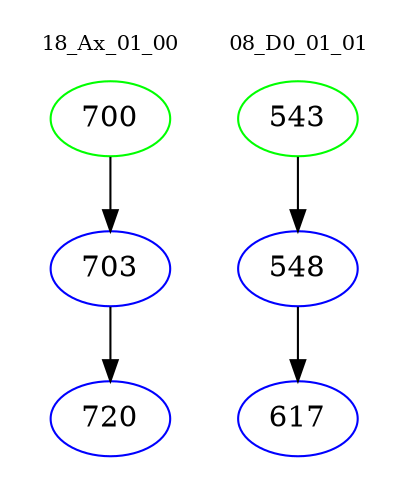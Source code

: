 digraph{
subgraph cluster_0 {
color = white
label = "18_Ax_01_00";
fontsize=10;
T0_700 [label="700", color="green"]
T0_700 -> T0_703 [color="black"]
T0_703 [label="703", color="blue"]
T0_703 -> T0_720 [color="black"]
T0_720 [label="720", color="blue"]
}
subgraph cluster_1 {
color = white
label = "08_D0_01_01";
fontsize=10;
T1_543 [label="543", color="green"]
T1_543 -> T1_548 [color="black"]
T1_548 [label="548", color="blue"]
T1_548 -> T1_617 [color="black"]
T1_617 [label="617", color="blue"]
}
}
